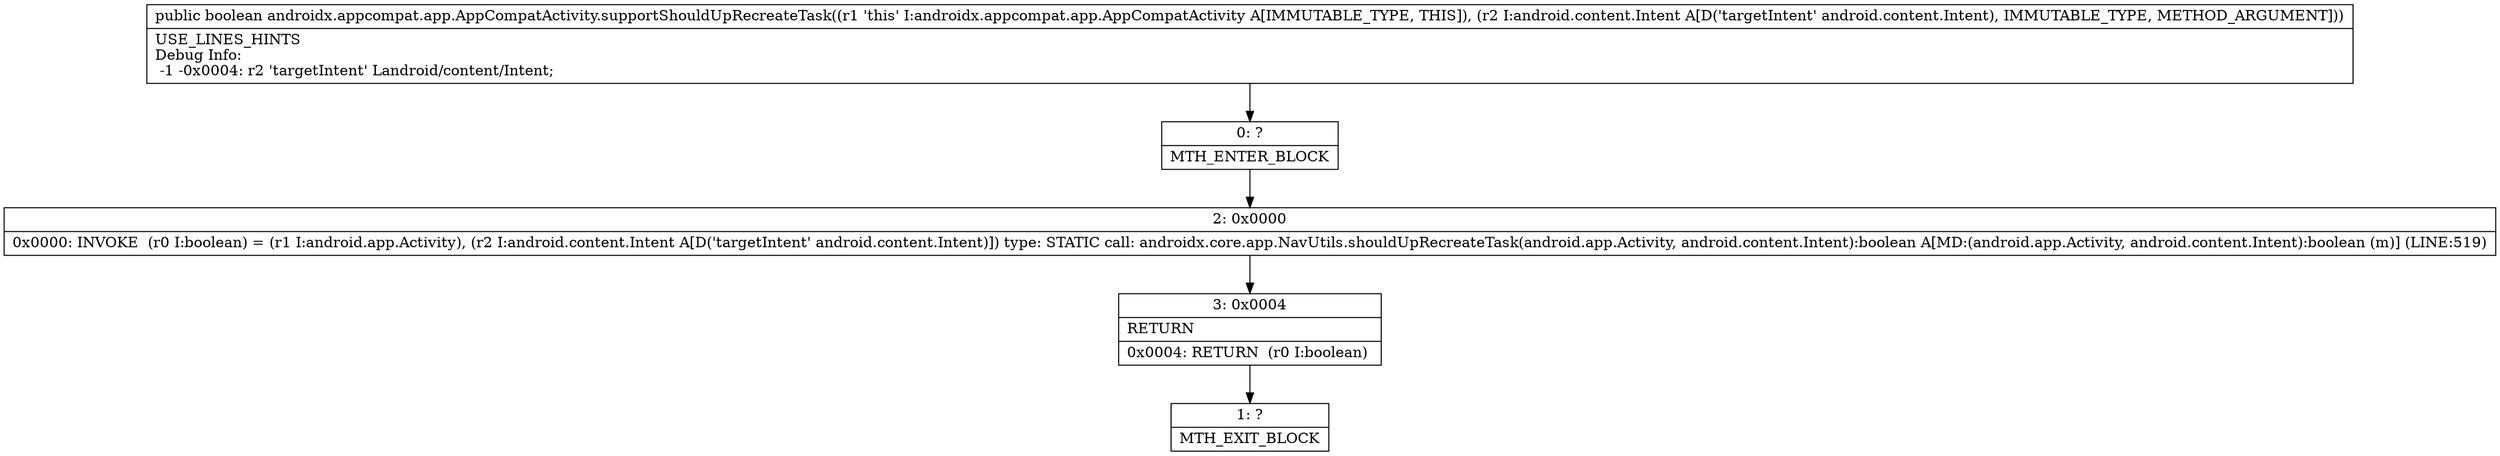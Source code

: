 digraph "CFG forandroidx.appcompat.app.AppCompatActivity.supportShouldUpRecreateTask(Landroid\/content\/Intent;)Z" {
Node_0 [shape=record,label="{0\:\ ?|MTH_ENTER_BLOCK\l}"];
Node_2 [shape=record,label="{2\:\ 0x0000|0x0000: INVOKE  (r0 I:boolean) = (r1 I:android.app.Activity), (r2 I:android.content.Intent A[D('targetIntent' android.content.Intent)]) type: STATIC call: androidx.core.app.NavUtils.shouldUpRecreateTask(android.app.Activity, android.content.Intent):boolean A[MD:(android.app.Activity, android.content.Intent):boolean (m)] (LINE:519)\l}"];
Node_3 [shape=record,label="{3\:\ 0x0004|RETURN\l|0x0004: RETURN  (r0 I:boolean) \l}"];
Node_1 [shape=record,label="{1\:\ ?|MTH_EXIT_BLOCK\l}"];
MethodNode[shape=record,label="{public boolean androidx.appcompat.app.AppCompatActivity.supportShouldUpRecreateTask((r1 'this' I:androidx.appcompat.app.AppCompatActivity A[IMMUTABLE_TYPE, THIS]), (r2 I:android.content.Intent A[D('targetIntent' android.content.Intent), IMMUTABLE_TYPE, METHOD_ARGUMENT]))  | USE_LINES_HINTS\lDebug Info:\l  \-1 \-0x0004: r2 'targetIntent' Landroid\/content\/Intent;\l}"];
MethodNode -> Node_0;Node_0 -> Node_2;
Node_2 -> Node_3;
Node_3 -> Node_1;
}

